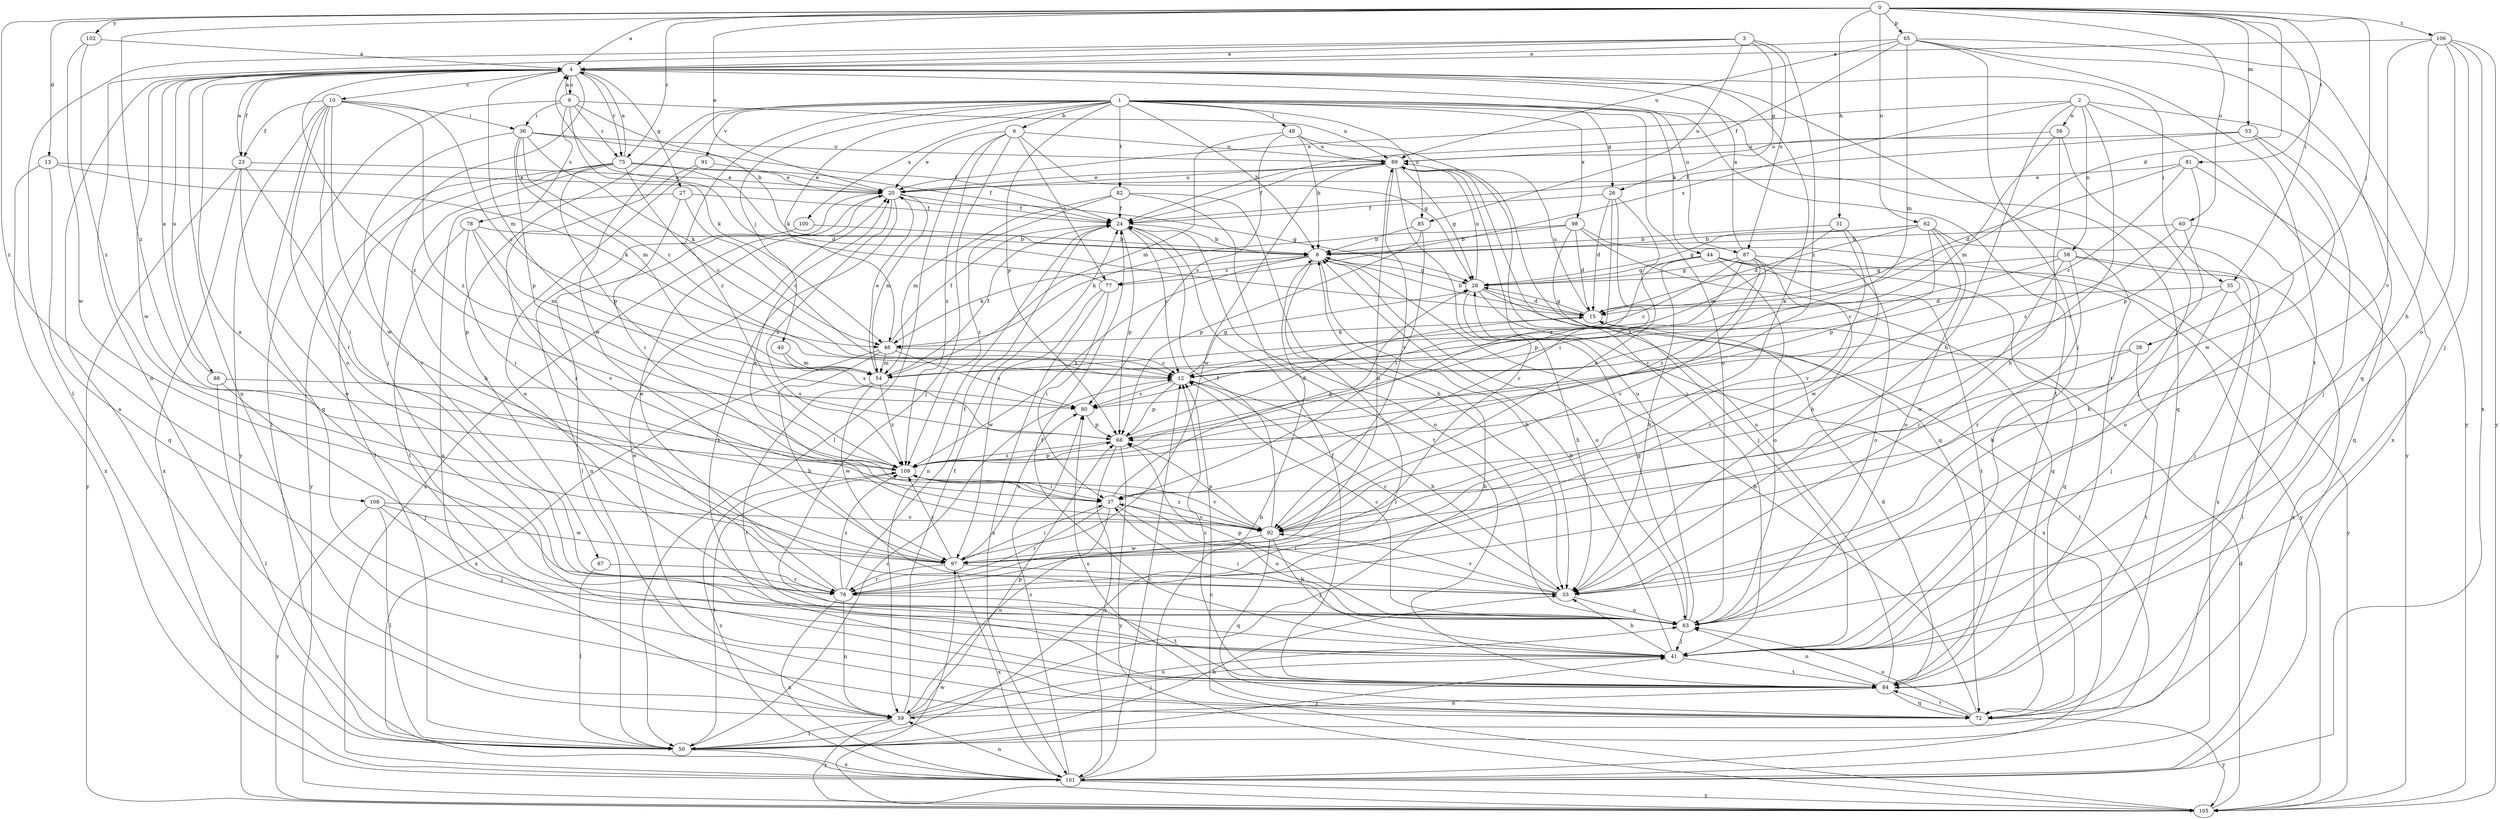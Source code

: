 strict digraph  {
0;
1;
2;
3;
4;
6;
8;
9;
10;
12;
13;
15;
20;
23;
24;
26;
27;
28;
31;
33;
35;
36;
37;
38;
40;
41;
44;
46;
48;
50;
53;
54;
56;
58;
59;
60;
62;
63;
65;
67;
68;
72;
75;
76;
77;
78;
80;
81;
82;
84;
85;
87;
88;
89;
91;
92;
97;
98;
100;
101;
102;
105;
106;
108;
109;
0 -> 4  [label=a];
0 -> 13  [label=d];
0 -> 15  [label=d];
0 -> 20  [label=e];
0 -> 31  [label=h];
0 -> 35  [label=i];
0 -> 38  [label=j];
0 -> 53  [label=m];
0 -> 60  [label=o];
0 -> 62  [label=o];
0 -> 65  [label=p];
0 -> 75  [label=r];
0 -> 81  [label=t];
0 -> 102  [label=y];
0 -> 106  [label=z];
0 -> 108  [label=z];
0 -> 109  [label=z];
1 -> 6  [label=b];
1 -> 8  [label=b];
1 -> 26  [label=g];
1 -> 40  [label=j];
1 -> 44  [label=k];
1 -> 46  [label=k];
1 -> 48  [label=l];
1 -> 63  [label=o];
1 -> 67  [label=p];
1 -> 68  [label=p];
1 -> 72  [label=q];
1 -> 82  [label=t];
1 -> 84  [label=t];
1 -> 85  [label=u];
1 -> 91  [label=v];
1 -> 97  [label=w];
1 -> 98  [label=x];
1 -> 100  [label=x];
1 -> 109  [label=z];
2 -> 20  [label=e];
2 -> 33  [label=h];
2 -> 56  [label=n];
2 -> 58  [label=n];
2 -> 77  [label=s];
2 -> 92  [label=v];
2 -> 101  [label=x];
2 -> 105  [label=y];
3 -> 4  [label=a];
3 -> 26  [label=g];
3 -> 50  [label=l];
3 -> 59  [label=n];
3 -> 85  [label=u];
3 -> 87  [label=u];
3 -> 109  [label=z];
4 -> 9  [label=c];
4 -> 10  [label=c];
4 -> 23  [label=f];
4 -> 27  [label=g];
4 -> 35  [label=i];
4 -> 41  [label=j];
4 -> 54  [label=m];
4 -> 59  [label=n];
4 -> 75  [label=r];
4 -> 84  [label=t];
4 -> 87  [label=u];
4 -> 88  [label=u];
4 -> 97  [label=w];
4 -> 109  [label=z];
6 -> 20  [label=e];
6 -> 28  [label=g];
6 -> 41  [label=j];
6 -> 50  [label=l];
6 -> 77  [label=s];
6 -> 89  [label=u];
6 -> 109  [label=z];
8 -> 28  [label=g];
8 -> 33  [label=h];
8 -> 46  [label=k];
8 -> 50  [label=l];
8 -> 63  [label=o];
8 -> 77  [label=s];
8 -> 109  [label=z];
9 -> 4  [label=a];
9 -> 8  [label=b];
9 -> 36  [label=i];
9 -> 46  [label=k];
9 -> 50  [label=l];
9 -> 75  [label=r];
9 -> 78  [label=s];
9 -> 89  [label=u];
10 -> 12  [label=c];
10 -> 23  [label=f];
10 -> 36  [label=i];
10 -> 63  [label=o];
10 -> 72  [label=q];
10 -> 76  [label=r];
10 -> 97  [label=w];
10 -> 105  [label=y];
10 -> 109  [label=z];
12 -> 28  [label=g];
12 -> 33  [label=h];
12 -> 68  [label=p];
12 -> 80  [label=s];
13 -> 20  [label=e];
13 -> 46  [label=k];
13 -> 72  [label=q];
13 -> 101  [label=x];
15 -> 8  [label=b];
15 -> 28  [label=g];
15 -> 46  [label=k];
15 -> 89  [label=u];
20 -> 24  [label=f];
20 -> 28  [label=g];
20 -> 50  [label=l];
20 -> 54  [label=m];
20 -> 84  [label=t];
20 -> 89  [label=u];
20 -> 101  [label=x];
20 -> 109  [label=z];
23 -> 4  [label=a];
23 -> 20  [label=e];
23 -> 37  [label=i];
23 -> 63  [label=o];
23 -> 101  [label=x];
23 -> 105  [label=y];
24 -> 8  [label=b];
24 -> 12  [label=c];
24 -> 59  [label=n];
24 -> 63  [label=o];
24 -> 68  [label=p];
26 -> 15  [label=d];
26 -> 24  [label=f];
26 -> 37  [label=i];
26 -> 92  [label=v];
26 -> 109  [label=z];
27 -> 12  [label=c];
27 -> 24  [label=f];
27 -> 37  [label=i];
27 -> 59  [label=n];
28 -> 15  [label=d];
28 -> 33  [label=h];
28 -> 50  [label=l];
28 -> 89  [label=u];
28 -> 101  [label=x];
31 -> 8  [label=b];
31 -> 33  [label=h];
31 -> 54  [label=m];
31 -> 92  [label=v];
33 -> 12  [label=c];
33 -> 37  [label=i];
33 -> 63  [label=o];
33 -> 92  [label=v];
35 -> 15  [label=d];
35 -> 33  [label=h];
35 -> 41  [label=j];
35 -> 50  [label=l];
36 -> 12  [label=c];
36 -> 24  [label=f];
36 -> 46  [label=k];
36 -> 54  [label=m];
36 -> 68  [label=p];
36 -> 76  [label=r];
36 -> 89  [label=u];
37 -> 28  [label=g];
37 -> 59  [label=n];
37 -> 63  [label=o];
37 -> 76  [label=r];
37 -> 92  [label=v];
38 -> 12  [label=c];
38 -> 37  [label=i];
38 -> 84  [label=t];
40 -> 54  [label=m];
40 -> 80  [label=s];
41 -> 8  [label=b];
41 -> 24  [label=f];
41 -> 33  [label=h];
41 -> 84  [label=t];
44 -> 28  [label=g];
44 -> 33  [label=h];
44 -> 63  [label=o];
44 -> 68  [label=p];
44 -> 72  [label=q];
44 -> 84  [label=t];
44 -> 105  [label=y];
46 -> 12  [label=c];
46 -> 24  [label=f];
46 -> 33  [label=h];
46 -> 54  [label=m];
46 -> 80  [label=s];
46 -> 101  [label=x];
48 -> 8  [label=b];
48 -> 41  [label=j];
48 -> 54  [label=m];
48 -> 80  [label=s];
48 -> 89  [label=u];
50 -> 4  [label=a];
50 -> 12  [label=c];
50 -> 33  [label=h];
50 -> 41  [label=j];
50 -> 101  [label=x];
53 -> 24  [label=f];
53 -> 41  [label=j];
53 -> 89  [label=u];
53 -> 97  [label=w];
54 -> 20  [label=e];
54 -> 24  [label=f];
54 -> 84  [label=t];
54 -> 97  [label=w];
54 -> 109  [label=z];
56 -> 33  [label=h];
56 -> 41  [label=j];
56 -> 54  [label=m];
56 -> 89  [label=u];
58 -> 12  [label=c];
58 -> 28  [label=g];
58 -> 41  [label=j];
58 -> 76  [label=r];
58 -> 97  [label=w];
58 -> 101  [label=x];
59 -> 8  [label=b];
59 -> 24  [label=f];
59 -> 41  [label=j];
59 -> 50  [label=l];
59 -> 63  [label=o];
59 -> 68  [label=p];
59 -> 105  [label=y];
60 -> 8  [label=b];
60 -> 33  [label=h];
60 -> 63  [label=o];
60 -> 80  [label=s];
62 -> 8  [label=b];
62 -> 15  [label=d];
62 -> 28  [label=g];
62 -> 63  [label=o];
62 -> 68  [label=p];
62 -> 97  [label=w];
62 -> 101  [label=x];
63 -> 12  [label=c];
63 -> 28  [label=g];
63 -> 37  [label=i];
63 -> 41  [label=j];
63 -> 68  [label=p];
63 -> 89  [label=u];
65 -> 4  [label=a];
65 -> 24  [label=f];
65 -> 41  [label=j];
65 -> 54  [label=m];
65 -> 72  [label=q];
65 -> 84  [label=t];
65 -> 89  [label=u];
65 -> 105  [label=y];
67 -> 50  [label=l];
67 -> 76  [label=r];
68 -> 15  [label=d];
68 -> 101  [label=x];
68 -> 105  [label=y];
68 -> 109  [label=z];
72 -> 8  [label=b];
72 -> 20  [label=e];
72 -> 63  [label=o];
72 -> 80  [label=s];
72 -> 84  [label=t];
72 -> 105  [label=y];
75 -> 4  [label=a];
75 -> 12  [label=c];
75 -> 15  [label=d];
75 -> 20  [label=e];
75 -> 24  [label=f];
75 -> 33  [label=h];
75 -> 50  [label=l];
75 -> 68  [label=p];
75 -> 105  [label=y];
76 -> 4  [label=a];
76 -> 20  [label=e];
76 -> 24  [label=f];
76 -> 59  [label=n];
76 -> 84  [label=t];
76 -> 89  [label=u];
76 -> 101  [label=x];
76 -> 109  [label=z];
77 -> 4  [label=a];
77 -> 37  [label=i];
77 -> 97  [label=w];
77 -> 101  [label=x];
78 -> 8  [label=b];
78 -> 37  [label=i];
78 -> 54  [label=m];
78 -> 84  [label=t];
78 -> 92  [label=v];
80 -> 68  [label=p];
81 -> 12  [label=c];
81 -> 15  [label=d];
81 -> 20  [label=e];
81 -> 68  [label=p];
81 -> 72  [label=q];
82 -> 24  [label=f];
82 -> 33  [label=h];
82 -> 54  [label=m];
82 -> 84  [label=t];
82 -> 109  [label=z];
84 -> 12  [label=c];
84 -> 15  [label=d];
84 -> 24  [label=f];
84 -> 59  [label=n];
84 -> 63  [label=o];
84 -> 72  [label=q];
84 -> 89  [label=u];
85 -> 8  [label=b];
85 -> 37  [label=i];
85 -> 68  [label=p];
87 -> 4  [label=a];
87 -> 12  [label=c];
87 -> 28  [label=g];
87 -> 63  [label=o];
87 -> 76  [label=r];
87 -> 80  [label=s];
87 -> 92  [label=v];
87 -> 109  [label=z];
88 -> 4  [label=a];
88 -> 41  [label=j];
88 -> 50  [label=l];
88 -> 80  [label=s];
89 -> 20  [label=e];
89 -> 24  [label=f];
89 -> 28  [label=g];
89 -> 72  [label=q];
89 -> 76  [label=r];
89 -> 92  [label=v];
89 -> 97  [label=w];
91 -> 20  [label=e];
91 -> 63  [label=o];
91 -> 76  [label=r];
92 -> 4  [label=a];
92 -> 20  [label=e];
92 -> 24  [label=f];
92 -> 41  [label=j];
92 -> 68  [label=p];
92 -> 72  [label=q];
92 -> 97  [label=w];
92 -> 109  [label=z];
97 -> 33  [label=h];
97 -> 37  [label=i];
97 -> 76  [label=r];
97 -> 80  [label=s];
97 -> 101  [label=x];
97 -> 109  [label=z];
98 -> 8  [label=b];
98 -> 15  [label=d];
98 -> 41  [label=j];
98 -> 46  [label=k];
98 -> 72  [label=q];
98 -> 105  [label=y];
100 -> 8  [label=b];
100 -> 59  [label=n];
101 -> 8  [label=b];
101 -> 12  [label=c];
101 -> 59  [label=n];
101 -> 80  [label=s];
101 -> 105  [label=y];
101 -> 109  [label=z];
102 -> 4  [label=a];
102 -> 97  [label=w];
102 -> 109  [label=z];
105 -> 12  [label=c];
105 -> 15  [label=d];
105 -> 97  [label=w];
106 -> 4  [label=a];
106 -> 33  [label=h];
106 -> 41  [label=j];
106 -> 63  [label=o];
106 -> 92  [label=v];
106 -> 101  [label=x];
106 -> 105  [label=y];
108 -> 41  [label=j];
108 -> 50  [label=l];
108 -> 92  [label=v];
108 -> 97  [label=w];
108 -> 105  [label=y];
109 -> 37  [label=i];
109 -> 50  [label=l];
109 -> 68  [label=p];
109 -> 92  [label=v];
}
